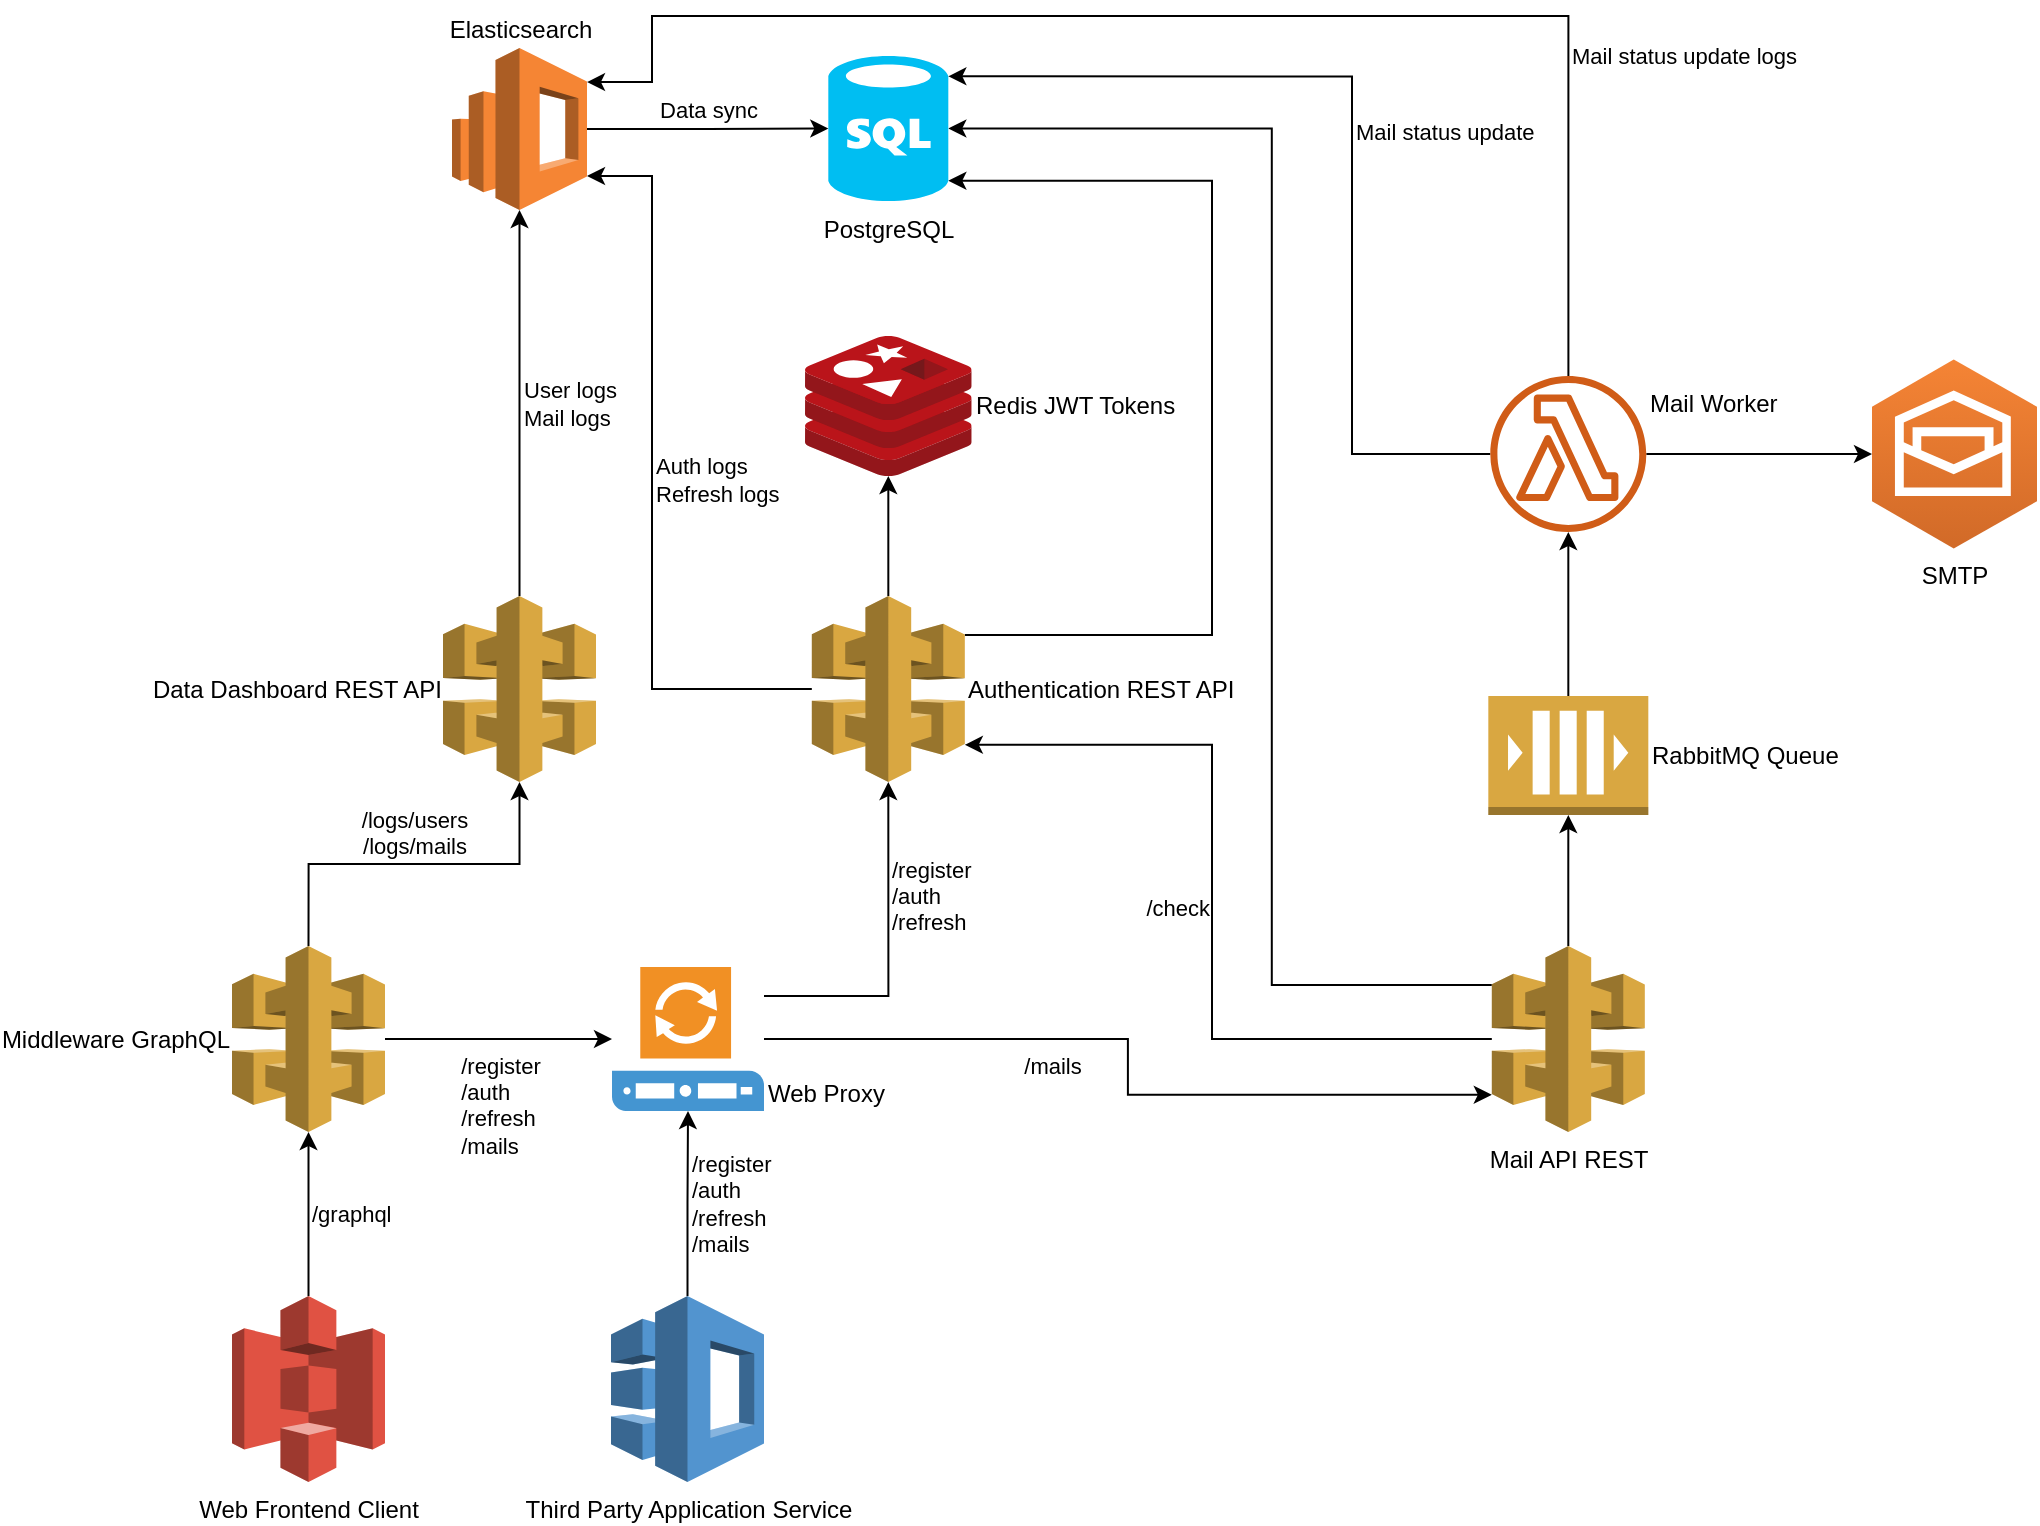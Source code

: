 <mxfile version="14.4.3" type="device"><diagram id="NI4k_uhjoXXhUzcs70HM" name="Page-1"><mxGraphModel dx="2500" dy="960" grid="1" gridSize="10" guides="1" tooltips="1" connect="1" arrows="1" fold="1" page="1" pageScale="1" pageWidth="827" pageHeight="1169" math="0" shadow="0"><root><mxCell id="0"/><mxCell id="1" parent="0"/><mxCell id="ji7nSf7eix8o-bZog8Wc-2" value="Redis JWT Tokens" style="aspect=fixed;html=1;points=[];align=left;image;fontSize=12;image=img/lib/mscae/Cache_Redis_Product.svg;verticalAlign=middle;labelPosition=right;verticalLabelPosition=middle;" parent="1" vertex="1"><mxGeometry x="186.5" y="220" width="83.33" height="70" as="geometry"/></mxCell><mxCell id="Az5ojXso5S0jJPjHt_4r-46" style="edgeStyle=orthogonalEdgeStyle;rounded=0;orthogonalLoop=1;jettySize=auto;html=1;" parent="1" source="Az5ojXso5S0jJPjHt_4r-1" target="Az5ojXso5S0jJPjHt_4r-19" edge="1"><mxGeometry relative="1" as="geometry"/></mxCell><mxCell id="Az5ojXso5S0jJPjHt_4r-1" value="RabbitMQ Queue" style="outlineConnect=0;dashed=0;verticalLabelPosition=middle;verticalAlign=middle;align=left;html=1;shape=mxgraph.aws3.queue;fillColor=#D9A741;gradientColor=none;labelPosition=right;" parent="1" vertex="1"><mxGeometry x="528.16" y="400" width="80" height="59.5" as="geometry"/></mxCell><mxCell id="Az5ojXso5S0jJPjHt_4r-6" style="edgeStyle=orthogonalEdgeStyle;rounded=0;orthogonalLoop=1;jettySize=auto;html=1;" parent="1" source="Az5ojXso5S0jJPjHt_4r-3" target="ji7nSf7eix8o-bZog8Wc-2" edge="1"><mxGeometry relative="1" as="geometry"/></mxCell><mxCell id="Az5ojXso5S0jJPjHt_4r-67" value="Auth logs&lt;br&gt;Refresh logs" style="edgeStyle=orthogonalEdgeStyle;rounded=0;orthogonalLoop=1;jettySize=auto;html=1;entryX=1;entryY=0.79;entryDx=0;entryDy=0;entryPerimeter=0;labelPosition=right;verticalLabelPosition=middle;align=left;verticalAlign=middle;" parent="1" source="Az5ojXso5S0jJPjHt_4r-3" target="Az5ojXso5S0jJPjHt_4r-56" edge="1"><mxGeometry relative="1" as="geometry"><Array as="points"><mxPoint x="110" y="397"/><mxPoint x="110" y="140"/></Array></mxGeometry></mxCell><mxCell id="Az5ojXso5S0jJPjHt_4r-68" style="edgeStyle=orthogonalEdgeStyle;rounded=0;orthogonalLoop=1;jettySize=auto;html=1;exitX=1;exitY=0.21;exitDx=0;exitDy=0;exitPerimeter=0;entryX=1;entryY=0.86;entryDx=0;entryDy=0;entryPerimeter=0;" parent="1" source="Az5ojXso5S0jJPjHt_4r-3" target="Az5ojXso5S0jJPjHt_4r-13" edge="1"><mxGeometry relative="1" as="geometry"><Array as="points"><mxPoint x="390" y="370"/><mxPoint x="390" y="142"/></Array></mxGeometry></mxCell><mxCell id="Az5ojXso5S0jJPjHt_4r-3" value="Authentication REST API" style="outlineConnect=0;dashed=0;verticalLabelPosition=middle;verticalAlign=middle;align=left;html=1;shape=mxgraph.aws3.api_gateway;fillColor=#D9A741;gradientColor=none;labelPosition=right;" parent="1" vertex="1"><mxGeometry x="189.91" y="350" width="76.5" height="93" as="geometry"/></mxCell><mxCell id="Az5ojXso5S0jJPjHt_4r-51" style="edgeStyle=orthogonalEdgeStyle;rounded=0;orthogonalLoop=1;jettySize=auto;html=1;exitX=0;exitY=0.21;exitDx=0;exitDy=0;exitPerimeter=0;entryX=1;entryY=0.5;entryDx=0;entryDy=0;entryPerimeter=0;" parent="1" source="Az5ojXso5S0jJPjHt_4r-10" target="Az5ojXso5S0jJPjHt_4r-13" edge="1"><mxGeometry relative="1" as="geometry"><Array as="points"><mxPoint x="419.91" y="545"/><mxPoint x="419.91" y="116"/></Array></mxGeometry></mxCell><mxCell id="Az5ojXso5S0jJPjHt_4r-52" style="edgeStyle=orthogonalEdgeStyle;rounded=0;orthogonalLoop=1;jettySize=auto;html=1;entryX=0.5;entryY=1;entryDx=0;entryDy=0;entryPerimeter=0;" parent="1" source="Az5ojXso5S0jJPjHt_4r-10" target="Az5ojXso5S0jJPjHt_4r-1" edge="1"><mxGeometry relative="1" as="geometry"/></mxCell><mxCell id="Az5ojXso5S0jJPjHt_4r-91" value="/check" style="edgeStyle=orthogonalEdgeStyle;rounded=0;orthogonalLoop=1;jettySize=auto;html=1;entryX=1;entryY=0.8;entryDx=0;entryDy=0;entryPerimeter=0;labelPosition=left;verticalLabelPosition=middle;align=right;verticalAlign=middle;" parent="1" source="Az5ojXso5S0jJPjHt_4r-10" target="Az5ojXso5S0jJPjHt_4r-3" edge="1"><mxGeometry relative="1" as="geometry"><Array as="points"><mxPoint x="390" y="572"/><mxPoint x="390" y="424"/></Array></mxGeometry></mxCell><mxCell id="Az5ojXso5S0jJPjHt_4r-10" value="Mail API REST" style="outlineConnect=0;dashed=0;verticalLabelPosition=bottom;verticalAlign=top;align=center;html=1;shape=mxgraph.aws3.api_gateway;fillColor=#D9A741;gradientColor=none;labelPosition=center;" parent="1" vertex="1"><mxGeometry x="529.91" y="525" width="76.5" height="93" as="geometry"/></mxCell><mxCell id="Az5ojXso5S0jJPjHt_4r-13" value="PostgreSQL" style="verticalLabelPosition=bottom;html=1;verticalAlign=top;align=center;strokeColor=none;fillColor=#00BEF2;shape=mxgraph.azure.sql_database;labelPosition=center;" parent="1" vertex="1"><mxGeometry x="198.16" y="80" width="60" height="72.5" as="geometry"/></mxCell><mxCell id="Az5ojXso5S0jJPjHt_4r-47" style="edgeStyle=orthogonalEdgeStyle;rounded=0;orthogonalLoop=1;jettySize=auto;html=1;entryX=0;entryY=0.5;entryDx=0;entryDy=0;entryPerimeter=0;" parent="1" source="Az5ojXso5S0jJPjHt_4r-19" target="Az5ojXso5S0jJPjHt_4r-21" edge="1"><mxGeometry relative="1" as="geometry"/></mxCell><mxCell id="Az5ojXso5S0jJPjHt_4r-65" value="&lt;span style=&quot;text-align: left&quot;&gt;Mail status update logs&lt;br&gt;&lt;/span&gt;" style="edgeStyle=orthogonalEdgeStyle;rounded=0;orthogonalLoop=1;jettySize=auto;html=1;entryX=1;entryY=0.21;entryDx=0;entryDy=0;entryPerimeter=0;labelPosition=right;verticalLabelPosition=middle;align=left;verticalAlign=middle;" parent="1" source="Az5ojXso5S0jJPjHt_4r-19" target="Az5ojXso5S0jJPjHt_4r-56" edge="1"><mxGeometry x="-0.545" relative="1" as="geometry"><Array as="points"><mxPoint x="568" y="60"/><mxPoint x="110" y="60"/><mxPoint x="110" y="93"/></Array><mxPoint as="offset"/></mxGeometry></mxCell><mxCell id="Az5ojXso5S0jJPjHt_4r-88" value="Mail status update" style="edgeStyle=orthogonalEdgeStyle;rounded=0;orthogonalLoop=1;jettySize=auto;html=1;entryX=1;entryY=0.14;entryDx=0;entryDy=0;entryPerimeter=0;labelPosition=right;verticalLabelPosition=middle;align=left;verticalAlign=middle;" parent="1" source="Az5ojXso5S0jJPjHt_4r-19" target="Az5ojXso5S0jJPjHt_4r-13" edge="1"><mxGeometry relative="1" as="geometry"><Array as="points"><mxPoint x="460" y="279"/><mxPoint x="460" y="90"/></Array></mxGeometry></mxCell><mxCell id="Az5ojXso5S0jJPjHt_4r-19" value="Mail Worker&lt;br&gt;&lt;font&gt;&lt;br&gt;&lt;/font&gt;" style="outlineConnect=0;gradientColor=none;fillColor=#D05C17;strokeColor=none;dashed=0;verticalLabelPosition=middle;verticalAlign=top;align=left;html=1;fontSize=12;fontStyle=0;aspect=fixed;pointerEvents=1;shape=mxgraph.aws4.lambda_function;labelPosition=right;" parent="1" vertex="1"><mxGeometry x="529.16" y="240" width="78" height="78" as="geometry"/></mxCell><mxCell id="Az5ojXso5S0jJPjHt_4r-21" value="SMTP" style="outlineConnect=0;dashed=0;verticalLabelPosition=bottom;verticalAlign=top;align=center;html=1;shape=mxgraph.aws3.workmail;fillColor=#D16A28;gradientColor=#F58435;gradientDirection=north;labelPosition=center;" parent="1" vertex="1"><mxGeometry x="720" y="231.75" width="82.5" height="94.5" as="geometry"/></mxCell><mxCell id="Az5ojXso5S0jJPjHt_4r-44" value="/graphql" style="edgeStyle=orthogonalEdgeStyle;rounded=0;orthogonalLoop=1;jettySize=auto;html=1;entryX=0.5;entryY=1;entryDx=0;entryDy=0;entryPerimeter=0;fontColor=#F0F0F0;labelPosition=right;verticalLabelPosition=middle;align=left;verticalAlign=middle;" parent="1" edge="1"><mxGeometry relative="1" as="geometry"><mxPoint x="148.25" y="618" as="targetPoint"/><mxPoint as="offset"/></mxGeometry></mxCell><mxCell id="Az5ojXso5S0jJPjHt_4r-89" value="Data sync" style="edgeStyle=orthogonalEdgeStyle;rounded=0;orthogonalLoop=1;jettySize=auto;html=1;exitX=1;exitY=0.5;exitDx=0;exitDy=0;exitPerimeter=0;entryX=0;entryY=0.5;entryDx=0;entryDy=0;entryPerimeter=0;labelPosition=center;verticalLabelPosition=top;align=center;verticalAlign=bottom;" parent="1" source="Az5ojXso5S0jJPjHt_4r-56" target="Az5ojXso5S0jJPjHt_4r-13" edge="1"><mxGeometry relative="1" as="geometry"/></mxCell><mxCell id="Az5ojXso5S0jJPjHt_4r-56" value="Elasticsearch" style="outlineConnect=0;dashed=0;verticalLabelPosition=top;verticalAlign=bottom;align=center;html=1;shape=mxgraph.aws3.elasticsearch_service;fillColor=#F58534;gradientColor=none;labelPosition=center;" parent="1" vertex="1"><mxGeometry x="10" y="76" width="67.5" height="81" as="geometry"/></mxCell><mxCell id="Az5ojXso5S0jJPjHt_4r-72" value="User logs&lt;br&gt;&lt;div style=&quot;text-align: left&quot;&gt;Mail logs&lt;/div&gt;" style="edgeStyle=orthogonalEdgeStyle;rounded=0;orthogonalLoop=1;jettySize=auto;html=1;labelPosition=right;verticalLabelPosition=middle;align=left;verticalAlign=middle;" parent="1" source="Az5ojXso5S0jJPjHt_4r-69" target="Az5ojXso5S0jJPjHt_4r-56" edge="1"><mxGeometry relative="1" as="geometry"/></mxCell><mxCell id="Az5ojXso5S0jJPjHt_4r-69" value="Data Dashboard REST API" style="outlineConnect=0;dashed=0;verticalLabelPosition=middle;verticalAlign=middle;align=right;html=1;shape=mxgraph.aws3.api_gateway;fillColor=#D9A741;gradientColor=none;labelPosition=left;" parent="1" vertex="1"><mxGeometry x="5.5" y="350" width="76.5" height="93" as="geometry"/></mxCell><mxCell id="Az5ojXso5S0jJPjHt_4r-79" value="&lt;span style=&quot;text-align: left&quot;&gt;/logs/users&lt;/span&gt;&lt;br style=&quot;text-align: left&quot;&gt;&lt;span style=&quot;text-align: left&quot;&gt;/logs/mails&lt;/span&gt;" style="edgeStyle=orthogonalEdgeStyle;rounded=0;orthogonalLoop=1;jettySize=auto;html=1;exitX=0.5;exitY=0;exitDx=0;exitDy=0;exitPerimeter=0;labelPosition=center;verticalLabelPosition=top;align=center;verticalAlign=bottom;" parent="1" source="Az5ojXso5S0jJPjHt_4r-74" target="Az5ojXso5S0jJPjHt_4r-69" edge="1"><mxGeometry relative="1" as="geometry"/></mxCell><mxCell id="Az5ojXso5S0jJPjHt_4r-81" value="/register&lt;br&gt;&lt;div style=&quot;text-align: left&quot;&gt;/auth&lt;/div&gt;&lt;div style=&quot;text-align: left&quot;&gt;/refresh&lt;/div&gt;&lt;div style=&quot;text-align: left&quot;&gt;/mails&lt;/div&gt;" style="edgeStyle=orthogonalEdgeStyle;rounded=0;orthogonalLoop=1;jettySize=auto;html=1;labelPosition=center;verticalLabelPosition=bottom;align=center;verticalAlign=top;" parent="1" source="Az5ojXso5S0jJPjHt_4r-74" target="Az5ojXso5S0jJPjHt_4r-76" edge="1"><mxGeometry relative="1" as="geometry"/></mxCell><mxCell id="Az5ojXso5S0jJPjHt_4r-74" value="Middleware GraphQL" style="outlineConnect=0;dashed=0;verticalLabelPosition=middle;verticalAlign=middle;align=right;html=1;shape=mxgraph.aws3.api_gateway;fillColor=#D9A741;gradientColor=none;labelPosition=left;" parent="1" vertex="1"><mxGeometry x="-100" y="525" width="76.5" height="93" as="geometry"/></mxCell><mxCell id="Az5ojXso5S0jJPjHt_4r-80" value="/graphql" style="edgeStyle=orthogonalEdgeStyle;rounded=0;orthogonalLoop=1;jettySize=auto;html=1;entryX=0.5;entryY=1;entryDx=0;entryDy=0;entryPerimeter=0;labelPosition=right;verticalLabelPosition=middle;align=left;verticalAlign=middle;" parent="1" source="Az5ojXso5S0jJPjHt_4r-75" target="Az5ojXso5S0jJPjHt_4r-74" edge="1"><mxGeometry relative="1" as="geometry"/></mxCell><mxCell id="Az5ojXso5S0jJPjHt_4r-75" value="Web Frontend Client" style="outlineConnect=0;dashed=0;verticalLabelPosition=bottom;verticalAlign=top;align=center;html=1;shape=mxgraph.aws3.s3;fillColor=#E05243;gradientColor=none;" parent="1" vertex="1"><mxGeometry x="-100" y="700" width="76.5" height="93" as="geometry"/></mxCell><mxCell id="Az5ojXso5S0jJPjHt_4r-77" value="/mails" style="edgeStyle=orthogonalEdgeStyle;rounded=0;orthogonalLoop=1;jettySize=auto;html=1;labelPosition=center;verticalLabelPosition=bottom;align=center;verticalAlign=top;entryX=0;entryY=0.8;entryDx=0;entryDy=0;entryPerimeter=0;" parent="1" source="Az5ojXso5S0jJPjHt_4r-76" target="Az5ojXso5S0jJPjHt_4r-10" edge="1"><mxGeometry x="-0.265" relative="1" as="geometry"><mxPoint as="offset"/></mxGeometry></mxCell><mxCell id="Az5ojXso5S0jJPjHt_4r-78" value="&lt;span style=&quot;text-align: left&quot;&gt;/register&lt;/span&gt;&lt;br style=&quot;text-align: left&quot;&gt;&lt;span style=&quot;text-align: left&quot;&gt;/auth&lt;/span&gt;&lt;br style=&quot;text-align: left&quot;&gt;&lt;span style=&quot;text-align: left&quot;&gt;/refresh&lt;/span&gt;" style="edgeStyle=orthogonalEdgeStyle;rounded=0;orthogonalLoop=1;jettySize=auto;html=1;entryX=0.5;entryY=1;entryDx=0;entryDy=0;entryPerimeter=0;labelPosition=right;verticalLabelPosition=middle;align=left;verticalAlign=middle;" parent="1" source="Az5ojXso5S0jJPjHt_4r-76" target="Az5ojXso5S0jJPjHt_4r-3" edge="1"><mxGeometry x="0.326" relative="1" as="geometry"><Array as="points"><mxPoint x="228" y="550"/></Array><mxPoint as="offset"/></mxGeometry></mxCell><mxCell id="Az5ojXso5S0jJPjHt_4r-76" value="Web Proxy" style="shadow=0;dashed=0;html=1;strokeColor=none;fillColor=#4495D1;labelPosition=right;verticalLabelPosition=middle;verticalAlign=bottom;align=left;outlineConnect=0;shape=mxgraph.veeam.proxy_server;" parent="1" vertex="1"><mxGeometry x="90" y="535.5" width="76" height="72" as="geometry"/></mxCell><mxCell id="Az5ojXso5S0jJPjHt_4r-87" value="&lt;span style=&quot;text-align: left&quot;&gt;/register&lt;/span&gt;&lt;br style=&quot;text-align: left&quot;&gt;&lt;div style=&quot;text-align: left&quot;&gt;/auth&lt;/div&gt;&lt;div style=&quot;text-align: left&quot;&gt;/refresh&lt;/div&gt;&lt;div style=&quot;text-align: left&quot;&gt;/mails&lt;/div&gt;" style="edgeStyle=orthogonalEdgeStyle;rounded=0;orthogonalLoop=1;jettySize=auto;html=1;labelPosition=right;verticalLabelPosition=middle;align=left;verticalAlign=middle;labelBorderColor=none;" parent="1" source="Az5ojXso5S0jJPjHt_4r-86" target="Az5ojXso5S0jJPjHt_4r-76" edge="1"><mxGeometry relative="1" as="geometry"/></mxCell><mxCell id="Az5ojXso5S0jJPjHt_4r-86" value="Third Party Application Service" style="outlineConnect=0;dashed=0;verticalLabelPosition=bottom;verticalAlign=top;align=center;html=1;shape=mxgraph.aws3.application_discovery_service;fillColor=#5294CF;gradientColor=none;" parent="1" vertex="1"><mxGeometry x="89.5" y="700" width="76.5" height="93" as="geometry"/></mxCell></root></mxGraphModel></diagram></mxfile>